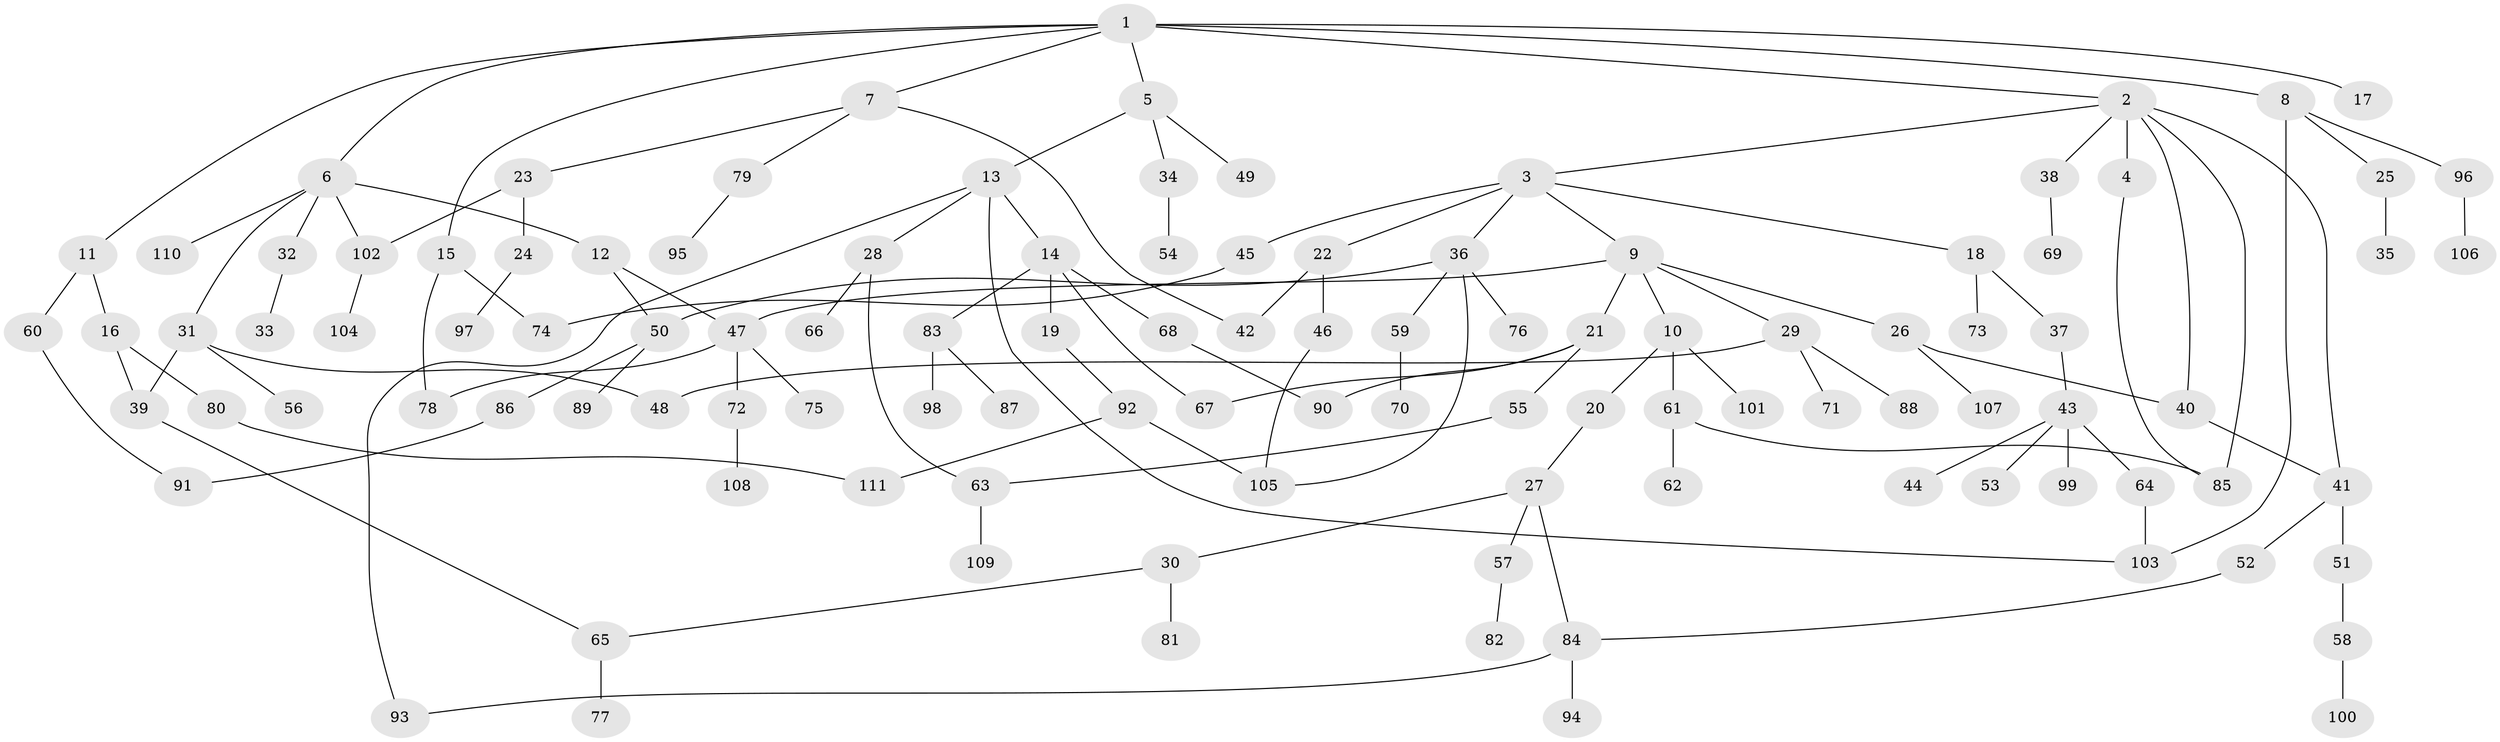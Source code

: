// Generated by graph-tools (version 1.1) at 2025/25/03/09/25 03:25:31]
// undirected, 111 vertices, 134 edges
graph export_dot {
graph [start="1"]
  node [color=gray90,style=filled];
  1;
  2;
  3;
  4;
  5;
  6;
  7;
  8;
  9;
  10;
  11;
  12;
  13;
  14;
  15;
  16;
  17;
  18;
  19;
  20;
  21;
  22;
  23;
  24;
  25;
  26;
  27;
  28;
  29;
  30;
  31;
  32;
  33;
  34;
  35;
  36;
  37;
  38;
  39;
  40;
  41;
  42;
  43;
  44;
  45;
  46;
  47;
  48;
  49;
  50;
  51;
  52;
  53;
  54;
  55;
  56;
  57;
  58;
  59;
  60;
  61;
  62;
  63;
  64;
  65;
  66;
  67;
  68;
  69;
  70;
  71;
  72;
  73;
  74;
  75;
  76;
  77;
  78;
  79;
  80;
  81;
  82;
  83;
  84;
  85;
  86;
  87;
  88;
  89;
  90;
  91;
  92;
  93;
  94;
  95;
  96;
  97;
  98;
  99;
  100;
  101;
  102;
  103;
  104;
  105;
  106;
  107;
  108;
  109;
  110;
  111;
  1 -- 2;
  1 -- 5;
  1 -- 6;
  1 -- 7;
  1 -- 8;
  1 -- 11;
  1 -- 15;
  1 -- 17;
  2 -- 3;
  2 -- 4;
  2 -- 38;
  2 -- 40;
  2 -- 85;
  2 -- 41;
  3 -- 9;
  3 -- 18;
  3 -- 22;
  3 -- 36;
  3 -- 45;
  4 -- 85;
  5 -- 13;
  5 -- 34;
  5 -- 49;
  6 -- 12;
  6 -- 31;
  6 -- 32;
  6 -- 102;
  6 -- 110;
  7 -- 23;
  7 -- 42;
  7 -- 79;
  8 -- 25;
  8 -- 96;
  8 -- 103;
  9 -- 10;
  9 -- 21;
  9 -- 26;
  9 -- 29;
  9 -- 47;
  10 -- 20;
  10 -- 61;
  10 -- 101;
  11 -- 16;
  11 -- 60;
  12 -- 47;
  12 -- 50;
  13 -- 14;
  13 -- 28;
  13 -- 93;
  13 -- 103;
  14 -- 19;
  14 -- 67;
  14 -- 68;
  14 -- 83;
  15 -- 74;
  15 -- 78;
  16 -- 39;
  16 -- 80;
  18 -- 37;
  18 -- 73;
  19 -- 92;
  20 -- 27;
  21 -- 55;
  21 -- 90;
  21 -- 67;
  22 -- 46;
  22 -- 42;
  23 -- 24;
  23 -- 102;
  24 -- 97;
  25 -- 35;
  26 -- 107;
  26 -- 40;
  27 -- 30;
  27 -- 57;
  27 -- 84;
  28 -- 66;
  28 -- 63;
  29 -- 48;
  29 -- 71;
  29 -- 88;
  30 -- 65;
  30 -- 81;
  31 -- 56;
  31 -- 48;
  31 -- 39;
  32 -- 33;
  34 -- 54;
  36 -- 50;
  36 -- 59;
  36 -- 76;
  36 -- 105;
  37 -- 43;
  38 -- 69;
  39 -- 65;
  40 -- 41;
  41 -- 51;
  41 -- 52;
  43 -- 44;
  43 -- 53;
  43 -- 64;
  43 -- 99;
  45 -- 74;
  46 -- 105;
  47 -- 72;
  47 -- 75;
  47 -- 78;
  50 -- 86;
  50 -- 89;
  51 -- 58;
  52 -- 84;
  55 -- 63;
  57 -- 82;
  58 -- 100;
  59 -- 70;
  60 -- 91;
  61 -- 62;
  61 -- 85;
  63 -- 109;
  64 -- 103;
  65 -- 77;
  68 -- 90;
  72 -- 108;
  79 -- 95;
  80 -- 111;
  83 -- 87;
  83 -- 98;
  84 -- 93;
  84 -- 94;
  86 -- 91;
  92 -- 111;
  92 -- 105;
  96 -- 106;
  102 -- 104;
}
